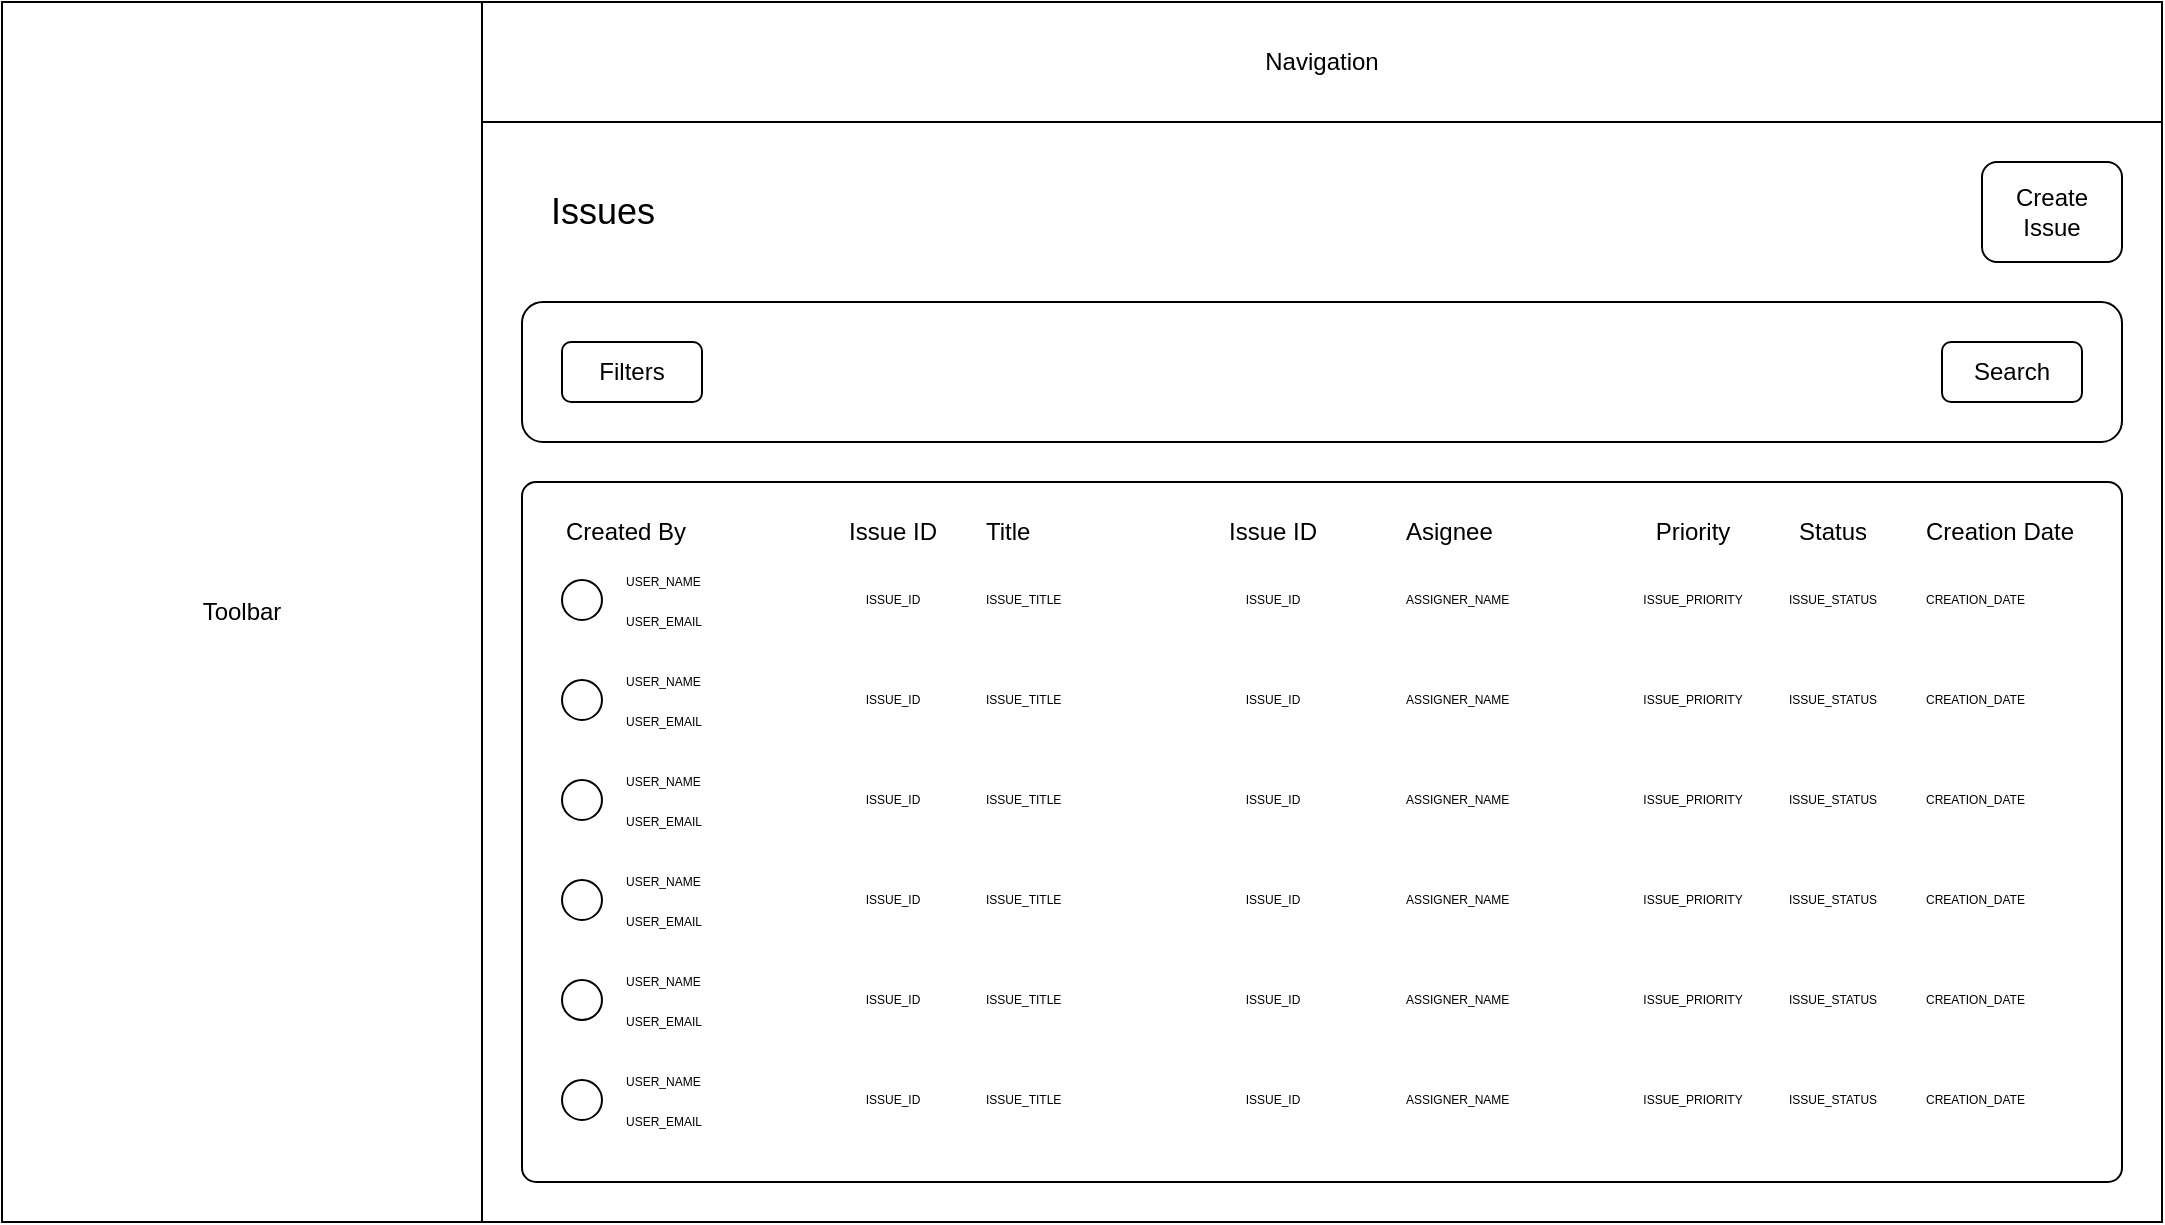 <mxfile>
    <diagram id="3P9DwB53Ec_SRerw1W_u" name="Page-1">
        <mxGraphModel dx="1386" dy="779" grid="1" gridSize="10" guides="1" tooltips="1" connect="1" arrows="1" fold="1" page="1" pageScale="1" pageWidth="1169" pageHeight="827" math="0" shadow="0">
            <root>
                <mxCell id="0"/>
                <mxCell id="1" parent="0"/>
                <mxCell id="3" value="Toolbar" style="rounded=0;whiteSpace=wrap;html=1;" parent="1" vertex="1">
                    <mxGeometry x="40" y="100" width="240" height="610" as="geometry"/>
                </mxCell>
                <mxCell id="4" value="Navigation" style="rounded=0;whiteSpace=wrap;html=1;" parent="1" vertex="1">
                    <mxGeometry x="280" y="100" width="840" height="60" as="geometry"/>
                </mxCell>
                <mxCell id="5" value="" style="rounded=0;whiteSpace=wrap;html=1;" parent="1" vertex="1">
                    <mxGeometry x="280" y="160" width="840" height="550" as="geometry"/>
                </mxCell>
                <mxCell id="67" value="Issues" style="text;html=1;align=center;verticalAlign=middle;resizable=0;points=[];autosize=1;strokeColor=none;fillColor=none;fontSize=18;" parent="1" vertex="1">
                    <mxGeometry x="300" y="185" width="80" height="40" as="geometry"/>
                </mxCell>
                <mxCell id="68" value="Create&lt;br style=&quot;font-size: 12px;&quot;&gt;Issue" style="rounded=1;whiteSpace=wrap;html=1;fontSize=12;" parent="1" vertex="1">
                    <mxGeometry x="1030" y="180" width="70" height="50" as="geometry"/>
                </mxCell>
                <mxCell id="69" value="" style="rounded=1;whiteSpace=wrap;html=1;fontSize=12;" parent="1" vertex="1">
                    <mxGeometry x="300" y="250" width="800" height="70" as="geometry"/>
                </mxCell>
                <mxCell id="70" value="Filters" style="rounded=1;whiteSpace=wrap;html=1;fontSize=12;" parent="1" vertex="1">
                    <mxGeometry x="320" y="270" width="70" height="30" as="geometry"/>
                </mxCell>
                <mxCell id="71" value="Search" style="rounded=1;whiteSpace=wrap;html=1;fontSize=12;" parent="1" vertex="1">
                    <mxGeometry x="1010" y="270" width="70" height="30" as="geometry"/>
                </mxCell>
                <mxCell id="72" value="" style="rounded=1;whiteSpace=wrap;html=1;fontSize=12;arcSize=2;" parent="1" vertex="1">
                    <mxGeometry x="300" y="340" width="800" height="350" as="geometry"/>
                </mxCell>
                <mxCell id="73" value="" style="ellipse;whiteSpace=wrap;html=1;fontSize=12;fillColor=#FFFFFF;fillStyle=hatch;" parent="1" vertex="1">
                    <mxGeometry x="320" y="389" width="20" height="20" as="geometry"/>
                </mxCell>
                <mxCell id="74" value="Created By" style="text;html=1;align=left;verticalAlign=middle;resizable=0;points=[];autosize=1;strokeColor=none;fillColor=none;fontSize=12;" parent="1" vertex="1">
                    <mxGeometry x="320" y="350" width="80" height="30" as="geometry"/>
                </mxCell>
                <mxCell id="75" value="Issue ID" style="text;html=1;align=center;verticalAlign=middle;resizable=0;points=[];autosize=1;strokeColor=none;fillColor=none;fontSize=12;" parent="1" vertex="1">
                    <mxGeometry x="450" y="350" width="70" height="30" as="geometry"/>
                </mxCell>
                <mxCell id="76" value="USER_NAME" style="text;html=1;align=left;verticalAlign=middle;resizable=0;points=[];autosize=1;strokeColor=none;fillColor=none;fontSize=6;" parent="1" vertex="1">
                    <mxGeometry x="350" y="380" width="60" height="20" as="geometry"/>
                </mxCell>
                <mxCell id="77" value="USER_EMAIL" style="text;html=1;align=left;verticalAlign=middle;resizable=0;points=[];autosize=1;strokeColor=none;fillColor=none;fontSize=6;" parent="1" vertex="1">
                    <mxGeometry x="350" y="400" width="60" height="20" as="geometry"/>
                </mxCell>
                <mxCell id="78" value="ISSUE_ID" style="text;html=1;align=center;verticalAlign=middle;resizable=0;points=[];autosize=1;strokeColor=none;fillColor=none;fontSize=6;" parent="1" vertex="1">
                    <mxGeometry x="460" y="389" width="50" height="20" as="geometry"/>
                </mxCell>
                <mxCell id="79" value="Title" style="text;html=1;align=left;verticalAlign=middle;resizable=0;points=[];autosize=1;strokeColor=none;fillColor=none;fontSize=12;" parent="1" vertex="1">
                    <mxGeometry x="530" y="350" width="50" height="30" as="geometry"/>
                </mxCell>
                <mxCell id="80" value="ISSUE_TITLE" style="text;html=1;align=left;verticalAlign=middle;resizable=0;points=[];autosize=1;strokeColor=none;fillColor=none;fontSize=6;" parent="1" vertex="1">
                    <mxGeometry x="530" y="389" width="60" height="20" as="geometry"/>
                </mxCell>
                <mxCell id="81" value="Issue ID" style="text;html=1;align=center;verticalAlign=middle;resizable=0;points=[];autosize=1;strokeColor=none;fillColor=none;fontSize=12;" parent="1" vertex="1">
                    <mxGeometry x="640" y="350" width="70" height="30" as="geometry"/>
                </mxCell>
                <mxCell id="82" value="ISSUE_ID" style="text;html=1;align=center;verticalAlign=middle;resizable=0;points=[];autosize=1;strokeColor=none;fillColor=none;fontSize=6;" parent="1" vertex="1">
                    <mxGeometry x="650" y="389" width="50" height="20" as="geometry"/>
                </mxCell>
                <mxCell id="83" value="Asignee" style="text;html=1;align=left;verticalAlign=middle;resizable=0;points=[];autosize=1;strokeColor=none;fillColor=none;fontSize=12;" parent="1" vertex="1">
                    <mxGeometry x="740" y="350" width="70" height="30" as="geometry"/>
                </mxCell>
                <mxCell id="84" value="ASSIGNER_NAME" style="text;html=1;align=left;verticalAlign=middle;resizable=0;points=[];autosize=1;strokeColor=none;fillColor=none;fontSize=6;" parent="1" vertex="1">
                    <mxGeometry x="740" y="389" width="80" height="20" as="geometry"/>
                </mxCell>
                <mxCell id="85" value="Priority" style="text;html=1;align=center;verticalAlign=middle;resizable=0;points=[];autosize=1;strokeColor=none;fillColor=none;fontSize=12;" parent="1" vertex="1">
                    <mxGeometry x="855" y="350" width="60" height="30" as="geometry"/>
                </mxCell>
                <mxCell id="86" value="ISSUE_PRIORITY" style="text;html=1;align=center;verticalAlign=middle;resizable=0;points=[];autosize=1;strokeColor=none;fillColor=none;fontSize=6;" parent="1" vertex="1">
                    <mxGeometry x="850" y="389" width="70" height="20" as="geometry"/>
                </mxCell>
                <mxCell id="87" value="Status" style="text;html=1;align=center;verticalAlign=middle;resizable=0;points=[];autosize=1;strokeColor=none;fillColor=none;fontSize=12;" parent="1" vertex="1">
                    <mxGeometry x="925" y="350" width="60" height="30" as="geometry"/>
                </mxCell>
                <mxCell id="88" value="ISSUE_STATUS" style="text;html=1;align=center;verticalAlign=middle;resizable=0;points=[];autosize=1;strokeColor=none;fillColor=none;fontSize=6;" parent="1" vertex="1">
                    <mxGeometry x="920" y="389" width="70" height="20" as="geometry"/>
                </mxCell>
                <mxCell id="89" value="Creation Date" style="text;html=1;align=left;verticalAlign=middle;resizable=0;points=[];autosize=1;strokeColor=none;fillColor=none;fontSize=12;" parent="1" vertex="1">
                    <mxGeometry x="1000" y="350" width="100" height="30" as="geometry"/>
                </mxCell>
                <mxCell id="90" value="CREATION_DATE" style="text;html=1;align=left;verticalAlign=middle;resizable=0;points=[];autosize=1;strokeColor=none;fillColor=none;fontSize=6;" parent="1" vertex="1">
                    <mxGeometry x="1000" y="389" width="70" height="20" as="geometry"/>
                </mxCell>
                <mxCell id="91" value="" style="ellipse;whiteSpace=wrap;html=1;fontSize=12;fillColor=#FFFFFF;fillStyle=hatch;" parent="1" vertex="1">
                    <mxGeometry x="320" y="439" width="20" height="20" as="geometry"/>
                </mxCell>
                <mxCell id="92" value="USER_NAME" style="text;html=1;align=left;verticalAlign=middle;resizable=0;points=[];autosize=1;strokeColor=none;fillColor=none;fontSize=6;" parent="1" vertex="1">
                    <mxGeometry x="350" y="430" width="60" height="20" as="geometry"/>
                </mxCell>
                <mxCell id="93" value="USER_EMAIL" style="text;html=1;align=left;verticalAlign=middle;resizable=0;points=[];autosize=1;strokeColor=none;fillColor=none;fontSize=6;" parent="1" vertex="1">
                    <mxGeometry x="350" y="450" width="60" height="20" as="geometry"/>
                </mxCell>
                <mxCell id="94" value="ISSUE_ID" style="text;html=1;align=center;verticalAlign=middle;resizable=0;points=[];autosize=1;strokeColor=none;fillColor=none;fontSize=6;" parent="1" vertex="1">
                    <mxGeometry x="460" y="439" width="50" height="20" as="geometry"/>
                </mxCell>
                <mxCell id="95" value="ISSUE_TITLE" style="text;html=1;align=left;verticalAlign=middle;resizable=0;points=[];autosize=1;strokeColor=none;fillColor=none;fontSize=6;" parent="1" vertex="1">
                    <mxGeometry x="530" y="439" width="60" height="20" as="geometry"/>
                </mxCell>
                <mxCell id="96" value="ISSUE_ID" style="text;html=1;align=center;verticalAlign=middle;resizable=0;points=[];autosize=1;strokeColor=none;fillColor=none;fontSize=6;" parent="1" vertex="1">
                    <mxGeometry x="650" y="439" width="50" height="20" as="geometry"/>
                </mxCell>
                <mxCell id="97" value="ASSIGNER_NAME" style="text;html=1;align=left;verticalAlign=middle;resizable=0;points=[];autosize=1;strokeColor=none;fillColor=none;fontSize=6;" parent="1" vertex="1">
                    <mxGeometry x="740" y="439" width="80" height="20" as="geometry"/>
                </mxCell>
                <mxCell id="98" value="ISSUE_PRIORITY" style="text;html=1;align=center;verticalAlign=middle;resizable=0;points=[];autosize=1;strokeColor=none;fillColor=none;fontSize=6;" parent="1" vertex="1">
                    <mxGeometry x="850" y="439" width="70" height="20" as="geometry"/>
                </mxCell>
                <mxCell id="99" value="ISSUE_STATUS" style="text;html=1;align=center;verticalAlign=middle;resizable=0;points=[];autosize=1;strokeColor=none;fillColor=none;fontSize=6;" parent="1" vertex="1">
                    <mxGeometry x="920" y="439" width="70" height="20" as="geometry"/>
                </mxCell>
                <mxCell id="100" value="CREATION_DATE" style="text;html=1;align=left;verticalAlign=middle;resizable=0;points=[];autosize=1;strokeColor=none;fillColor=none;fontSize=6;" parent="1" vertex="1">
                    <mxGeometry x="1000" y="439" width="70" height="20" as="geometry"/>
                </mxCell>
                <mxCell id="101" value="" style="ellipse;whiteSpace=wrap;html=1;fontSize=12;fillColor=#FFFFFF;fillStyle=hatch;" parent="1" vertex="1">
                    <mxGeometry x="320" y="489" width="20" height="20" as="geometry"/>
                </mxCell>
                <mxCell id="102" value="USER_NAME" style="text;html=1;align=left;verticalAlign=middle;resizable=0;points=[];autosize=1;strokeColor=none;fillColor=none;fontSize=6;" parent="1" vertex="1">
                    <mxGeometry x="350" y="480" width="60" height="20" as="geometry"/>
                </mxCell>
                <mxCell id="103" value="USER_EMAIL" style="text;html=1;align=left;verticalAlign=middle;resizable=0;points=[];autosize=1;strokeColor=none;fillColor=none;fontSize=6;" parent="1" vertex="1">
                    <mxGeometry x="350" y="500" width="60" height="20" as="geometry"/>
                </mxCell>
                <mxCell id="104" value="ISSUE_ID" style="text;html=1;align=center;verticalAlign=middle;resizable=0;points=[];autosize=1;strokeColor=none;fillColor=none;fontSize=6;" parent="1" vertex="1">
                    <mxGeometry x="460" y="489" width="50" height="20" as="geometry"/>
                </mxCell>
                <mxCell id="105" value="ISSUE_TITLE" style="text;html=1;align=left;verticalAlign=middle;resizable=0;points=[];autosize=1;strokeColor=none;fillColor=none;fontSize=6;" parent="1" vertex="1">
                    <mxGeometry x="530" y="489" width="60" height="20" as="geometry"/>
                </mxCell>
                <mxCell id="106" value="ISSUE_ID" style="text;html=1;align=center;verticalAlign=middle;resizable=0;points=[];autosize=1;strokeColor=none;fillColor=none;fontSize=6;" parent="1" vertex="1">
                    <mxGeometry x="650" y="489" width="50" height="20" as="geometry"/>
                </mxCell>
                <mxCell id="107" value="ASSIGNER_NAME" style="text;html=1;align=left;verticalAlign=middle;resizable=0;points=[];autosize=1;strokeColor=none;fillColor=none;fontSize=6;" parent="1" vertex="1">
                    <mxGeometry x="740" y="489" width="80" height="20" as="geometry"/>
                </mxCell>
                <mxCell id="108" value="ISSUE_PRIORITY" style="text;html=1;align=center;verticalAlign=middle;resizable=0;points=[];autosize=1;strokeColor=none;fillColor=none;fontSize=6;" parent="1" vertex="1">
                    <mxGeometry x="850" y="489" width="70" height="20" as="geometry"/>
                </mxCell>
                <mxCell id="109" value="ISSUE_STATUS" style="text;html=1;align=center;verticalAlign=middle;resizable=0;points=[];autosize=1;strokeColor=none;fillColor=none;fontSize=6;" parent="1" vertex="1">
                    <mxGeometry x="920" y="489" width="70" height="20" as="geometry"/>
                </mxCell>
                <mxCell id="110" value="CREATION_DATE" style="text;html=1;align=left;verticalAlign=middle;resizable=0;points=[];autosize=1;strokeColor=none;fillColor=none;fontSize=6;" parent="1" vertex="1">
                    <mxGeometry x="1000" y="489" width="70" height="20" as="geometry"/>
                </mxCell>
                <mxCell id="111" value="" style="ellipse;whiteSpace=wrap;html=1;fontSize=12;fillColor=#FFFFFF;fillStyle=hatch;" parent="1" vertex="1">
                    <mxGeometry x="320" y="539" width="20" height="20" as="geometry"/>
                </mxCell>
                <mxCell id="112" value="USER_NAME" style="text;html=1;align=left;verticalAlign=middle;resizable=0;points=[];autosize=1;strokeColor=none;fillColor=none;fontSize=6;" parent="1" vertex="1">
                    <mxGeometry x="350" y="530" width="60" height="20" as="geometry"/>
                </mxCell>
                <mxCell id="113" value="USER_EMAIL" style="text;html=1;align=left;verticalAlign=middle;resizable=0;points=[];autosize=1;strokeColor=none;fillColor=none;fontSize=6;" parent="1" vertex="1">
                    <mxGeometry x="350" y="550" width="60" height="20" as="geometry"/>
                </mxCell>
                <mxCell id="114" value="ISSUE_ID" style="text;html=1;align=center;verticalAlign=middle;resizable=0;points=[];autosize=1;strokeColor=none;fillColor=none;fontSize=6;" parent="1" vertex="1">
                    <mxGeometry x="460" y="539" width="50" height="20" as="geometry"/>
                </mxCell>
                <mxCell id="115" value="ISSUE_TITLE" style="text;html=1;align=left;verticalAlign=middle;resizable=0;points=[];autosize=1;strokeColor=none;fillColor=none;fontSize=6;" parent="1" vertex="1">
                    <mxGeometry x="530" y="539" width="60" height="20" as="geometry"/>
                </mxCell>
                <mxCell id="116" value="ISSUE_ID" style="text;html=1;align=center;verticalAlign=middle;resizable=0;points=[];autosize=1;strokeColor=none;fillColor=none;fontSize=6;" parent="1" vertex="1">
                    <mxGeometry x="650" y="539" width="50" height="20" as="geometry"/>
                </mxCell>
                <mxCell id="117" value="ASSIGNER_NAME" style="text;html=1;align=left;verticalAlign=middle;resizable=0;points=[];autosize=1;strokeColor=none;fillColor=none;fontSize=6;" parent="1" vertex="1">
                    <mxGeometry x="740" y="539" width="80" height="20" as="geometry"/>
                </mxCell>
                <mxCell id="118" value="ISSUE_PRIORITY" style="text;html=1;align=center;verticalAlign=middle;resizable=0;points=[];autosize=1;strokeColor=none;fillColor=none;fontSize=6;" parent="1" vertex="1">
                    <mxGeometry x="850" y="539" width="70" height="20" as="geometry"/>
                </mxCell>
                <mxCell id="119" value="ISSUE_STATUS" style="text;html=1;align=center;verticalAlign=middle;resizable=0;points=[];autosize=1;strokeColor=none;fillColor=none;fontSize=6;" parent="1" vertex="1">
                    <mxGeometry x="920" y="539" width="70" height="20" as="geometry"/>
                </mxCell>
                <mxCell id="120" value="CREATION_DATE" style="text;html=1;align=left;verticalAlign=middle;resizable=0;points=[];autosize=1;strokeColor=none;fillColor=none;fontSize=6;" parent="1" vertex="1">
                    <mxGeometry x="1000" y="539" width="70" height="20" as="geometry"/>
                </mxCell>
                <mxCell id="121" value="" style="ellipse;whiteSpace=wrap;html=1;fontSize=12;fillColor=#FFFFFF;fillStyle=hatch;" parent="1" vertex="1">
                    <mxGeometry x="320" y="589" width="20" height="20" as="geometry"/>
                </mxCell>
                <mxCell id="122" value="USER_NAME" style="text;html=1;align=left;verticalAlign=middle;resizable=0;points=[];autosize=1;strokeColor=none;fillColor=none;fontSize=6;" parent="1" vertex="1">
                    <mxGeometry x="350" y="580" width="60" height="20" as="geometry"/>
                </mxCell>
                <mxCell id="123" value="USER_EMAIL" style="text;html=1;align=left;verticalAlign=middle;resizable=0;points=[];autosize=1;strokeColor=none;fillColor=none;fontSize=6;" parent="1" vertex="1">
                    <mxGeometry x="350" y="600" width="60" height="20" as="geometry"/>
                </mxCell>
                <mxCell id="124" value="ISSUE_ID" style="text;html=1;align=center;verticalAlign=middle;resizable=0;points=[];autosize=1;strokeColor=none;fillColor=none;fontSize=6;" parent="1" vertex="1">
                    <mxGeometry x="460" y="589" width="50" height="20" as="geometry"/>
                </mxCell>
                <mxCell id="125" value="ISSUE_TITLE" style="text;html=1;align=left;verticalAlign=middle;resizable=0;points=[];autosize=1;strokeColor=none;fillColor=none;fontSize=6;" parent="1" vertex="1">
                    <mxGeometry x="530" y="589" width="60" height="20" as="geometry"/>
                </mxCell>
                <mxCell id="126" value="ISSUE_ID" style="text;html=1;align=center;verticalAlign=middle;resizable=0;points=[];autosize=1;strokeColor=none;fillColor=none;fontSize=6;" parent="1" vertex="1">
                    <mxGeometry x="650" y="589" width="50" height="20" as="geometry"/>
                </mxCell>
                <mxCell id="127" value="ASSIGNER_NAME" style="text;html=1;align=left;verticalAlign=middle;resizable=0;points=[];autosize=1;strokeColor=none;fillColor=none;fontSize=6;" parent="1" vertex="1">
                    <mxGeometry x="740" y="589" width="80" height="20" as="geometry"/>
                </mxCell>
                <mxCell id="128" value="ISSUE_PRIORITY" style="text;html=1;align=center;verticalAlign=middle;resizable=0;points=[];autosize=1;strokeColor=none;fillColor=none;fontSize=6;" parent="1" vertex="1">
                    <mxGeometry x="850" y="589" width="70" height="20" as="geometry"/>
                </mxCell>
                <mxCell id="129" value="ISSUE_STATUS" style="text;html=1;align=center;verticalAlign=middle;resizable=0;points=[];autosize=1;strokeColor=none;fillColor=none;fontSize=6;" parent="1" vertex="1">
                    <mxGeometry x="920" y="589" width="70" height="20" as="geometry"/>
                </mxCell>
                <mxCell id="130" value="CREATION_DATE" style="text;html=1;align=left;verticalAlign=middle;resizable=0;points=[];autosize=1;strokeColor=none;fillColor=none;fontSize=6;" parent="1" vertex="1">
                    <mxGeometry x="1000" y="589" width="70" height="20" as="geometry"/>
                </mxCell>
                <mxCell id="131" value="" style="ellipse;whiteSpace=wrap;html=1;fontSize=12;fillColor=#FFFFFF;fillStyle=hatch;" parent="1" vertex="1">
                    <mxGeometry x="320" y="639" width="20" height="20" as="geometry"/>
                </mxCell>
                <mxCell id="132" value="USER_NAME" style="text;html=1;align=left;verticalAlign=middle;resizable=0;points=[];autosize=1;strokeColor=none;fillColor=none;fontSize=6;" parent="1" vertex="1">
                    <mxGeometry x="350" y="630" width="60" height="20" as="geometry"/>
                </mxCell>
                <mxCell id="133" value="USER_EMAIL" style="text;html=1;align=left;verticalAlign=middle;resizable=0;points=[];autosize=1;strokeColor=none;fillColor=none;fontSize=6;" parent="1" vertex="1">
                    <mxGeometry x="350" y="650" width="60" height="20" as="geometry"/>
                </mxCell>
                <mxCell id="134" value="ISSUE_ID" style="text;html=1;align=center;verticalAlign=middle;resizable=0;points=[];autosize=1;strokeColor=none;fillColor=none;fontSize=6;" parent="1" vertex="1">
                    <mxGeometry x="460" y="639" width="50" height="20" as="geometry"/>
                </mxCell>
                <mxCell id="135" value="ISSUE_TITLE" style="text;html=1;align=left;verticalAlign=middle;resizable=0;points=[];autosize=1;strokeColor=none;fillColor=none;fontSize=6;" parent="1" vertex="1">
                    <mxGeometry x="530" y="639" width="60" height="20" as="geometry"/>
                </mxCell>
                <mxCell id="136" value="ISSUE_ID" style="text;html=1;align=center;verticalAlign=middle;resizable=0;points=[];autosize=1;strokeColor=none;fillColor=none;fontSize=6;" parent="1" vertex="1">
                    <mxGeometry x="650" y="639" width="50" height="20" as="geometry"/>
                </mxCell>
                <mxCell id="137" value="ASSIGNER_NAME" style="text;html=1;align=left;verticalAlign=middle;resizable=0;points=[];autosize=1;strokeColor=none;fillColor=none;fontSize=6;" parent="1" vertex="1">
                    <mxGeometry x="740" y="639" width="80" height="20" as="geometry"/>
                </mxCell>
                <mxCell id="138" value="ISSUE_PRIORITY" style="text;html=1;align=center;verticalAlign=middle;resizable=0;points=[];autosize=1;strokeColor=none;fillColor=none;fontSize=6;" parent="1" vertex="1">
                    <mxGeometry x="850" y="639" width="70" height="20" as="geometry"/>
                </mxCell>
                <mxCell id="139" value="ISSUE_STATUS" style="text;html=1;align=center;verticalAlign=middle;resizable=0;points=[];autosize=1;strokeColor=none;fillColor=none;fontSize=6;" parent="1" vertex="1">
                    <mxGeometry x="920" y="639" width="70" height="20" as="geometry"/>
                </mxCell>
                <mxCell id="140" value="CREATION_DATE" style="text;html=1;align=left;verticalAlign=middle;resizable=0;points=[];autosize=1;strokeColor=none;fillColor=none;fontSize=6;" parent="1" vertex="1">
                    <mxGeometry x="1000" y="639" width="70" height="20" as="geometry"/>
                </mxCell>
            </root>
        </mxGraphModel>
    </diagram>
</mxfile>